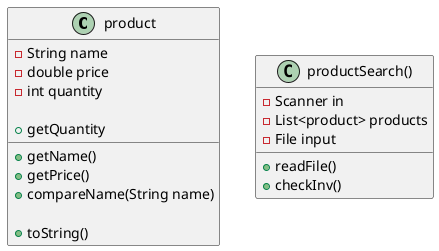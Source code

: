 @startuml

class product{

-String name
-double price
-int quantity

+getName()
+getPrice()
+getQuantity

+compareName(String name)

+toString()

}

class productSearch(){

-Scanner in
-List<product> products
-File input

+readFile()
+checkInv()

}
@enduml